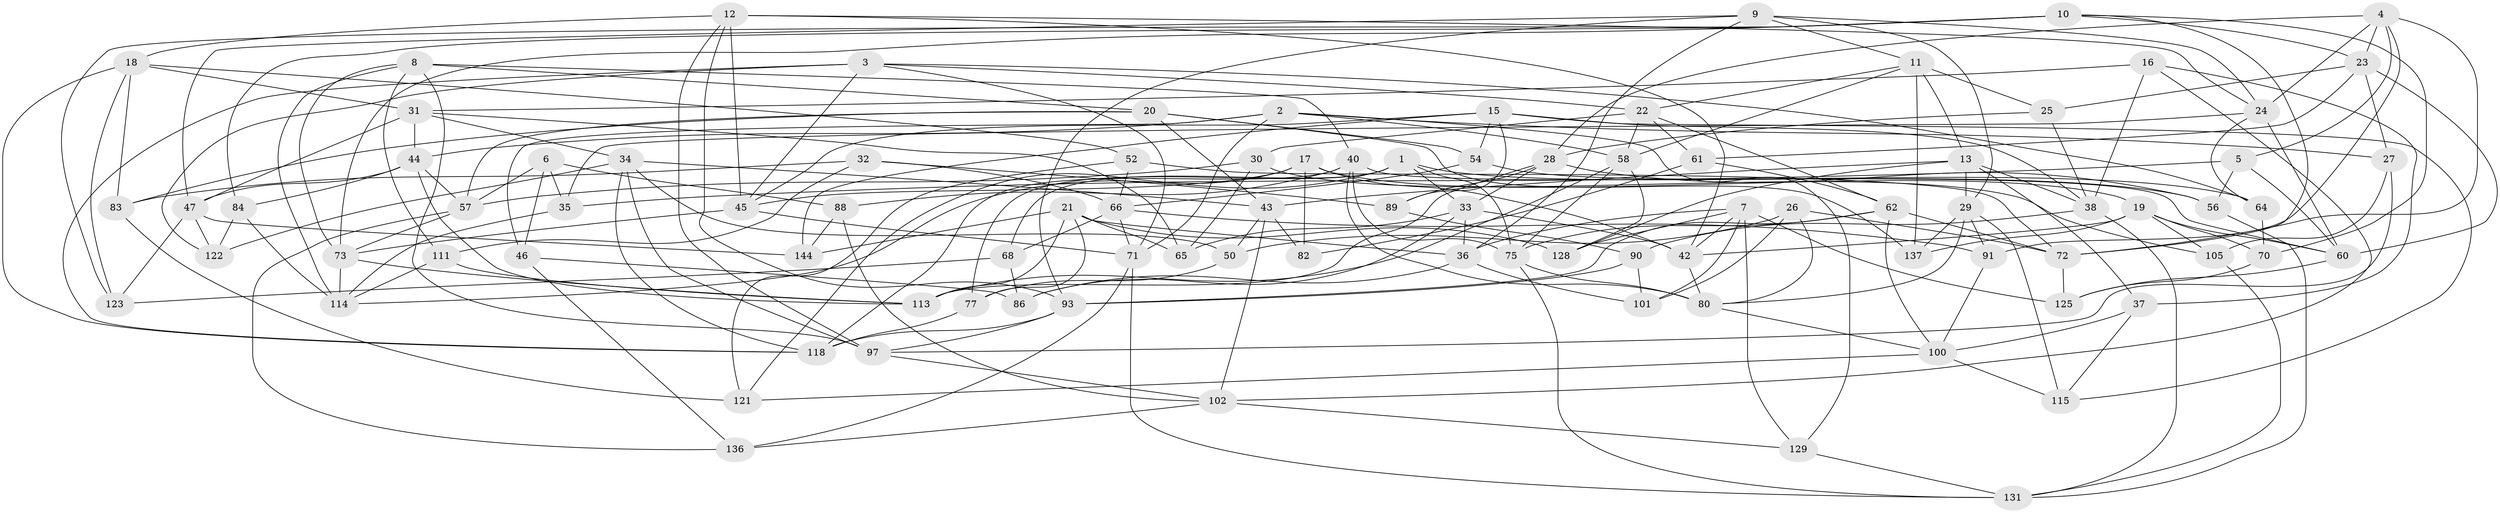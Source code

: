 // original degree distribution, {4: 1.0}
// Generated by graph-tools (version 1.1) at 2025/42/03/06/25 10:42:22]
// undirected, 93 vertices, 236 edges
graph export_dot {
graph [start="1"]
  node [color=gray90,style=filled];
  1 [super="+55"];
  2 [super="+132"];
  3 [super="+110"];
  4 [super="+142"];
  5;
  6;
  7 [super="+74"];
  8 [super="+108"];
  9 [super="+135"];
  10 [super="+48"];
  11 [super="+49"];
  12 [super="+14"];
  13 [super="+95"];
  15 [super="+59"];
  16;
  17 [super="+39"];
  18 [super="+106"];
  19 [super="+141"];
  20 [super="+120"];
  21 [super="+51"];
  22 [super="+96"];
  23 [super="+67"];
  24 [super="+109"];
  25;
  26;
  27;
  28 [super="+41"];
  29 [super="+116"];
  30;
  31 [super="+94"];
  32;
  33 [super="+76"];
  34 [super="+103"];
  35;
  36 [super="+78"];
  37;
  38 [super="+107"];
  40 [super="+134"];
  42 [super="+99"];
  43 [super="+53"];
  44 [super="+85"];
  45 [super="+81"];
  46;
  47 [super="+69"];
  50;
  52;
  54;
  56;
  57 [super="+63"];
  58 [super="+143"];
  60 [super="+87"];
  61;
  62 [super="+133"];
  64;
  65;
  66 [super="+127"];
  68;
  70;
  71 [super="+140"];
  72 [super="+79"];
  73 [super="+117"];
  75 [super="+92"];
  77;
  80 [super="+112"];
  82;
  83;
  84;
  86;
  88;
  89;
  90;
  91;
  93 [super="+104"];
  97 [super="+98"];
  100 [super="+130"];
  101;
  102 [super="+138"];
  105;
  111;
  113 [super="+124"];
  114 [super="+126"];
  115;
  118 [super="+119"];
  121;
  122;
  123;
  125;
  128;
  129;
  131 [super="+139"];
  136;
  137;
  144;
  1 -- 68;
  1 -- 77;
  1 -- 56;
  1 -- 75;
  1 -- 114;
  1 -- 33;
  2 -- 71;
  2 -- 46;
  2 -- 44;
  2 -- 129;
  2 -- 27;
  2 -- 58;
  3 -- 64;
  3 -- 122;
  3 -- 71;
  3 -- 118;
  3 -- 22;
  3 -- 45;
  4 -- 5;
  4 -- 23;
  4 -- 24;
  4 -- 91;
  4 -- 28;
  4 -- 72;
  5 -- 60;
  5 -- 35;
  5 -- 56;
  6 -- 35;
  6 -- 46;
  6 -- 88;
  6 -- 57;
  7 -- 36;
  7 -- 129;
  7 -- 125;
  7 -- 128;
  7 -- 42;
  7 -- 101;
  8 -- 20;
  8 -- 111;
  8 -- 73;
  8 -- 40;
  8 -- 114;
  8 -- 97;
  9 -- 36;
  9 -- 93;
  9 -- 11;
  9 -- 24;
  9 -- 29;
  9 -- 47;
  10 -- 70;
  10 -- 123;
  10 -- 73;
  10 -- 84;
  10 -- 72;
  10 -- 23;
  11 -- 137;
  11 -- 25;
  11 -- 58;
  11 -- 22;
  11 -- 13;
  12 -- 42;
  12 -- 24;
  12 -- 97;
  12 -- 18;
  12 -- 45;
  12 -- 93;
  13 -- 128;
  13 -- 37;
  13 -- 29;
  13 -- 43;
  13 -- 38;
  15 -- 38;
  15 -- 115;
  15 -- 144;
  15 -- 89;
  15 -- 45;
  15 -- 54;
  16 -- 31;
  16 -- 37;
  16 -- 38;
  16 -- 102;
  17 -- 82 [weight=2];
  17 -- 19;
  17 -- 121;
  17 -- 45;
  17 -- 42;
  18 -- 123;
  18 -- 31;
  18 -- 83;
  18 -- 118;
  18 -- 52;
  19 -- 137;
  19 -- 105;
  19 -- 60;
  19 -- 70;
  19 -- 42;
  20 -- 43;
  20 -- 83;
  20 -- 137;
  20 -- 54;
  20 -- 57;
  21 -- 144;
  21 -- 113;
  21 -- 65;
  21 -- 128;
  21 -- 77;
  21 -- 36;
  22 -- 30;
  22 -- 62;
  22 -- 58;
  22 -- 61;
  23 -- 61;
  23 -- 25;
  23 -- 27;
  23 -- 60;
  24 -- 35;
  24 -- 64;
  24 -- 60;
  25 -- 28;
  25 -- 38;
  26 -- 101;
  26 -- 72;
  26 -- 50;
  26 -- 80;
  27 -- 97;
  27 -- 105;
  28 -- 113;
  28 -- 56;
  28 -- 33;
  28 -- 89;
  29 -- 91;
  29 -- 80;
  29 -- 137;
  29 -- 115;
  30 -- 105;
  30 -- 65;
  30 -- 57;
  31 -- 65;
  31 -- 34;
  31 -- 47;
  31 -- 44;
  32 -- 111;
  32 -- 89;
  32 -- 83;
  32 -- 66;
  33 -- 65;
  33 -- 86;
  33 -- 36;
  33 -- 42;
  34 -- 122;
  34 -- 50;
  34 -- 118;
  34 -- 97;
  34 -- 43;
  35 -- 114;
  36 -- 101;
  36 -- 86;
  37 -- 115;
  37 -- 100;
  38 -- 90;
  38 -- 131;
  40 -- 88;
  40 -- 60;
  40 -- 80;
  40 -- 118;
  40 -- 75;
  42 -- 80;
  43 -- 50;
  43 -- 82;
  43 -- 102;
  44 -- 84;
  44 -- 47;
  44 -- 57;
  44 -- 113;
  45 -- 73;
  45 -- 71;
  46 -- 86;
  46 -- 136;
  47 -- 144;
  47 -- 123;
  47 -- 122;
  50 -- 77;
  52 -- 121;
  52 -- 72;
  52 -- 66;
  54 -- 64;
  54 -- 66;
  56 -- 131;
  57 -- 136;
  57 -- 73;
  58 -- 128;
  58 -- 75;
  58 -- 113;
  60 -- 125;
  61 -- 82;
  61 -- 62;
  62 -- 72;
  62 -- 100;
  62 -- 75;
  62 -- 93;
  64 -- 70;
  66 -- 91;
  66 -- 68;
  66 -- 71;
  68 -- 123;
  68 -- 86;
  70 -- 125;
  71 -- 131;
  71 -- 136;
  72 -- 125;
  73 -- 114;
  73 -- 113;
  75 -- 131;
  75 -- 80;
  77 -- 118;
  80 -- 100;
  83 -- 121;
  84 -- 122;
  84 -- 114;
  88 -- 144;
  88 -- 102;
  89 -- 90;
  90 -- 101;
  90 -- 93;
  91 -- 100;
  93 -- 97;
  93 -- 118;
  97 -- 102;
  100 -- 115;
  100 -- 121;
  102 -- 136;
  102 -- 129;
  105 -- 131;
  111 -- 114;
  111 -- 113;
  129 -- 131;
}
